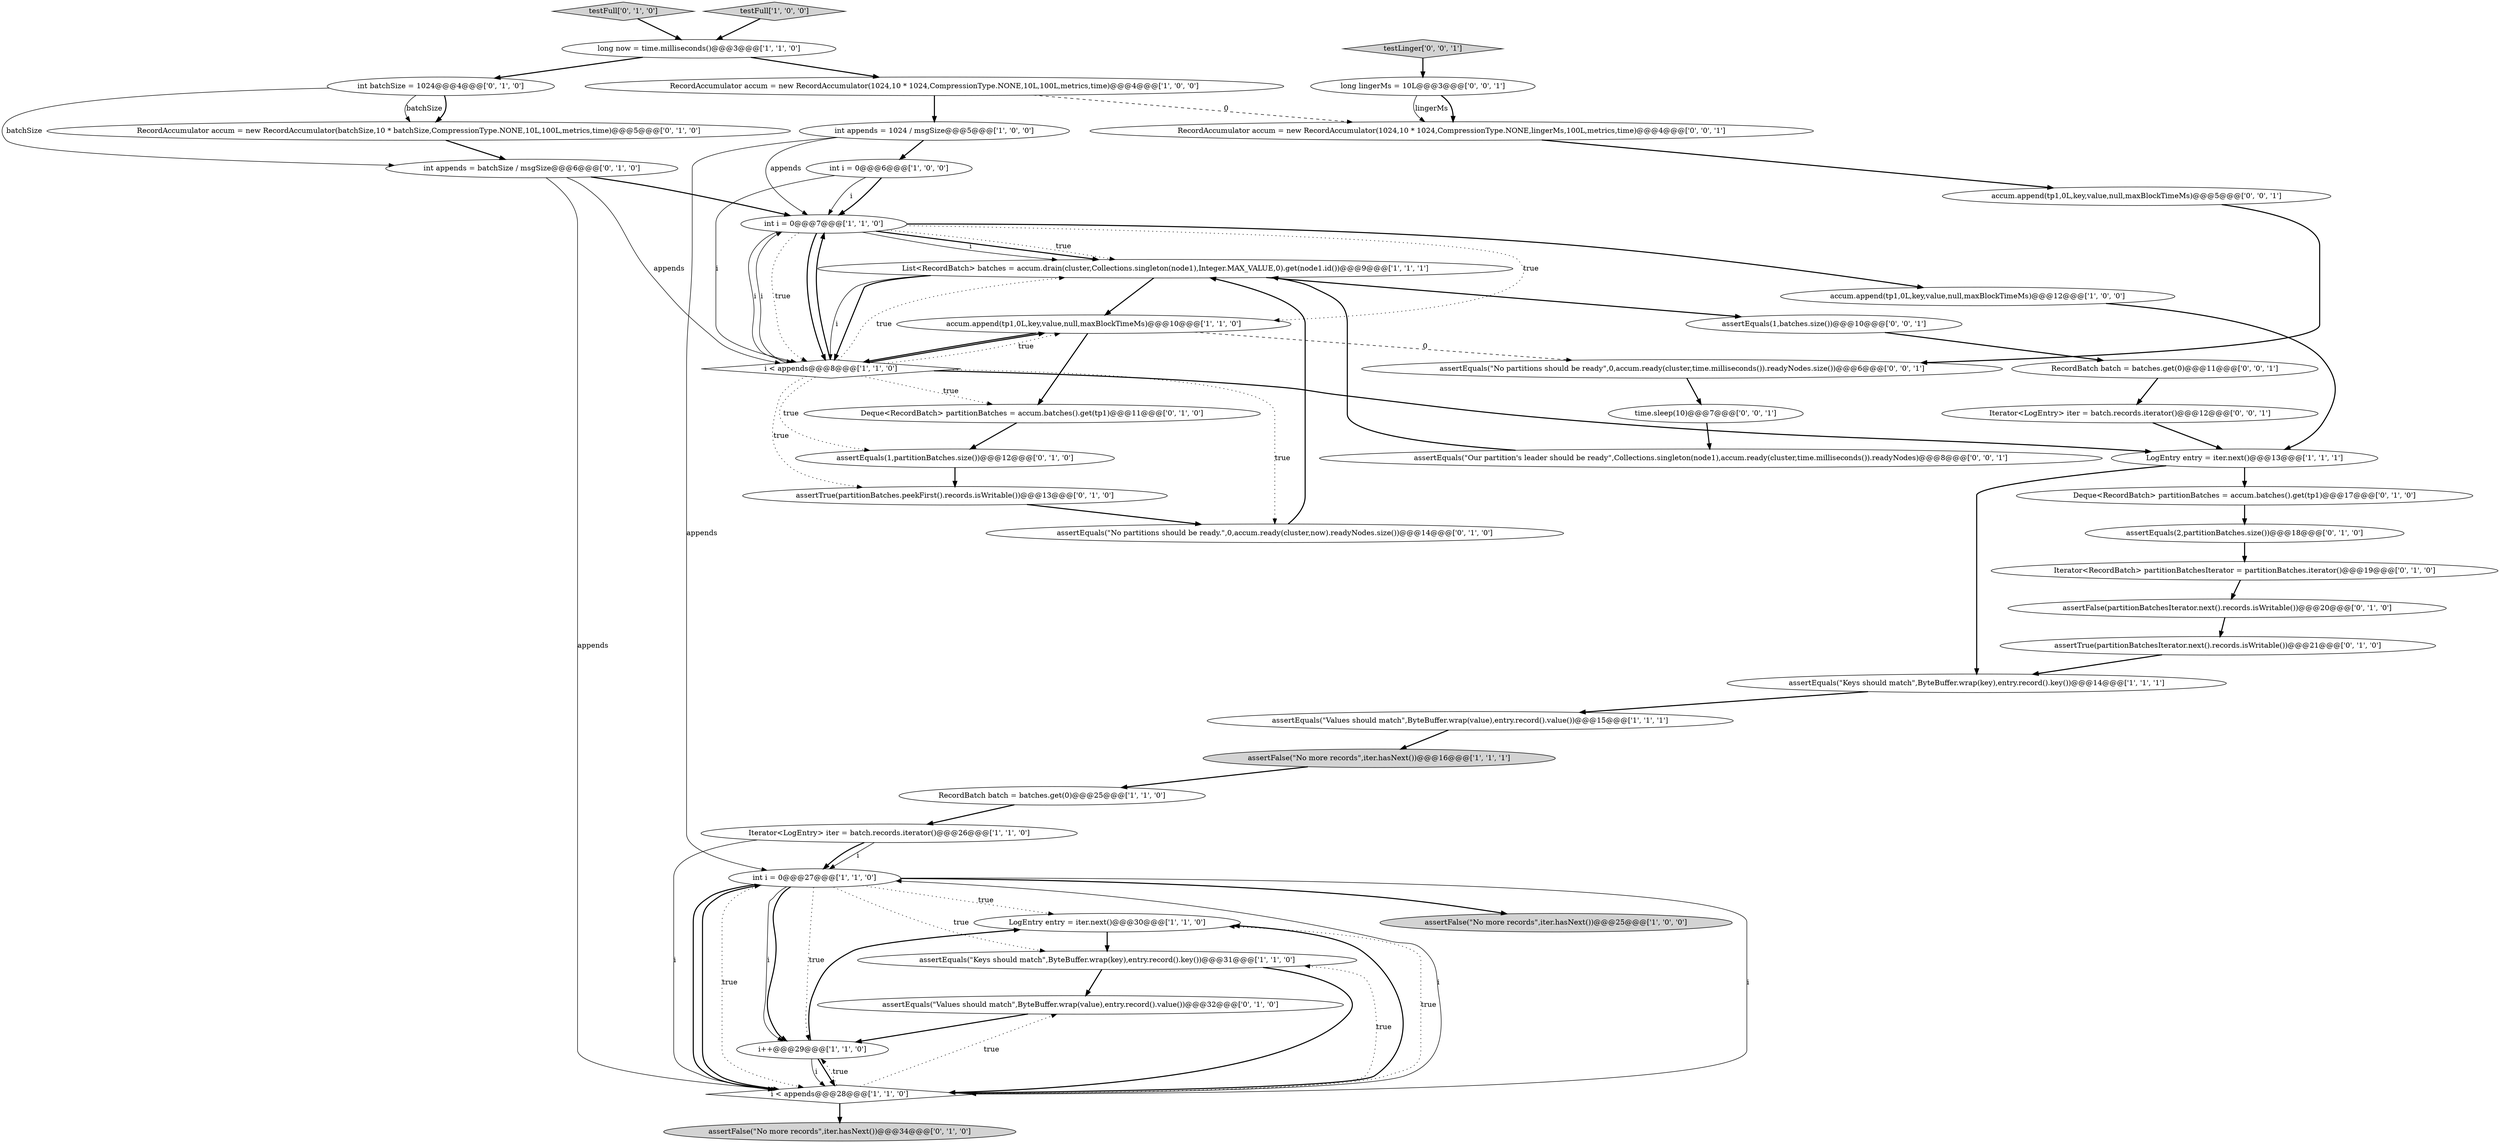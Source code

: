 digraph {
4 [style = filled, label = "int i = 0@@@7@@@['1', '1', '0']", fillcolor = white, shape = ellipse image = "AAA0AAABBB1BBB"];
33 [style = filled, label = "Deque<RecordBatch> partitionBatches = accum.batches().get(tp1)@@@17@@@['0', '1', '0']", fillcolor = white, shape = ellipse image = "AAA1AAABBB2BBB"];
10 [style = filled, label = "LogEntry entry = iter.next()@@@13@@@['1', '1', '1']", fillcolor = white, shape = ellipse image = "AAA0AAABBB1BBB"];
43 [style = filled, label = "assertEquals(\"No partitions should be ready\",0,accum.ready(cluster,time.milliseconds()).readyNodes.size())@@@6@@@['0', '0', '1']", fillcolor = white, shape = ellipse image = "AAA0AAABBB3BBB"];
35 [style = filled, label = "assertTrue(partitionBatchesIterator.next().records.isWritable())@@@21@@@['0', '1', '0']", fillcolor = white, shape = ellipse image = "AAA1AAABBB2BBB"];
41 [style = filled, label = "long lingerMs = 10L@@@3@@@['0', '0', '1']", fillcolor = white, shape = ellipse image = "AAA0AAABBB3BBB"];
37 [style = filled, label = "assertEquals(1,batches.size())@@@10@@@['0', '0', '1']", fillcolor = white, shape = ellipse image = "AAA0AAABBB3BBB"];
26 [style = filled, label = "testFull['0', '1', '0']", fillcolor = lightgray, shape = diamond image = "AAA0AAABBB2BBB"];
18 [style = filled, label = "Iterator<LogEntry> iter = batch.records.iterator()@@@26@@@['1', '1', '0']", fillcolor = white, shape = ellipse image = "AAA0AAABBB1BBB"];
34 [style = filled, label = "assertTrue(partitionBatches.peekFirst().records.isWritable())@@@13@@@['0', '1', '0']", fillcolor = white, shape = ellipse image = "AAA1AAABBB2BBB"];
11 [style = filled, label = "int i = 0@@@27@@@['1', '1', '0']", fillcolor = white, shape = ellipse image = "AAA0AAABBB1BBB"];
8 [style = filled, label = "int appends = 1024 / msgSize@@@5@@@['1', '0', '0']", fillcolor = white, shape = ellipse image = "AAA0AAABBB1BBB"];
29 [style = filled, label = "assertFalse(\"No more records\",iter.hasNext())@@@34@@@['0', '1', '0']", fillcolor = lightgray, shape = ellipse image = "AAA0AAABBB2BBB"];
46 [style = filled, label = "time.sleep(10)@@@7@@@['0', '0', '1']", fillcolor = white, shape = ellipse image = "AAA0AAABBB3BBB"];
19 [style = filled, label = "List<RecordBatch> batches = accum.drain(cluster,Collections.singleton(node1),Integer.MAX_VALUE,0).get(node1.id())@@@9@@@['1', '1', '1']", fillcolor = white, shape = ellipse image = "AAA0AAABBB1BBB"];
14 [style = filled, label = "assertFalse(\"No more records\",iter.hasNext())@@@25@@@['1', '0', '0']", fillcolor = lightgray, shape = ellipse image = "AAA0AAABBB1BBB"];
20 [style = filled, label = "int i = 0@@@6@@@['1', '0', '0']", fillcolor = white, shape = ellipse image = "AAA0AAABBB1BBB"];
42 [style = filled, label = "accum.append(tp1,0L,key,value,null,maxBlockTimeMs)@@@5@@@['0', '0', '1']", fillcolor = white, shape = ellipse image = "AAA0AAABBB3BBB"];
3 [style = filled, label = "LogEntry entry = iter.next()@@@30@@@['1', '1', '0']", fillcolor = white, shape = ellipse image = "AAA0AAABBB1BBB"];
7 [style = filled, label = "long now = time.milliseconds()@@@3@@@['1', '1', '0']", fillcolor = white, shape = ellipse image = "AAA0AAABBB1BBB"];
23 [style = filled, label = "int appends = batchSize / msgSize@@@6@@@['0', '1', '0']", fillcolor = white, shape = ellipse image = "AAA1AAABBB2BBB"];
9 [style = filled, label = "accum.append(tp1,0L,key,value,null,maxBlockTimeMs)@@@10@@@['1', '1', '0']", fillcolor = white, shape = ellipse image = "AAA0AAABBB1BBB"];
22 [style = filled, label = "assertEquals(1,partitionBatches.size())@@@12@@@['0', '1', '0']", fillcolor = white, shape = ellipse image = "AAA1AAABBB2BBB"];
39 [style = filled, label = "testLinger['0', '0', '1']", fillcolor = lightgray, shape = diamond image = "AAA0AAABBB3BBB"];
45 [style = filled, label = "RecordAccumulator accum = new RecordAccumulator(1024,10 * 1024,CompressionType.NONE,lingerMs,100L,metrics,time)@@@4@@@['0', '0', '1']", fillcolor = white, shape = ellipse image = "AAA0AAABBB3BBB"];
0 [style = filled, label = "i < appends@@@8@@@['1', '1', '0']", fillcolor = white, shape = diamond image = "AAA0AAABBB1BBB"];
36 [style = filled, label = "int batchSize = 1024@@@4@@@['0', '1', '0']", fillcolor = white, shape = ellipse image = "AAA0AAABBB2BBB"];
5 [style = filled, label = "assertEquals(\"Values should match\",ByteBuffer.wrap(value),entry.record().value())@@@15@@@['1', '1', '1']", fillcolor = white, shape = ellipse image = "AAA0AAABBB1BBB"];
12 [style = filled, label = "assertEquals(\"Keys should match\",ByteBuffer.wrap(key),entry.record().key())@@@31@@@['1', '1', '0']", fillcolor = white, shape = ellipse image = "AAA0AAABBB1BBB"];
17 [style = filled, label = "i++@@@29@@@['1', '1', '0']", fillcolor = white, shape = ellipse image = "AAA0AAABBB1BBB"];
16 [style = filled, label = "RecordAccumulator accum = new RecordAccumulator(1024,10 * 1024,CompressionType.NONE,10L,100L,metrics,time)@@@4@@@['1', '0', '0']", fillcolor = white, shape = ellipse image = "AAA0AAABBB1BBB"];
44 [style = filled, label = "Iterator<LogEntry> iter = batch.records.iterator()@@@12@@@['0', '0', '1']", fillcolor = white, shape = ellipse image = "AAA0AAABBB3BBB"];
13 [style = filled, label = "testFull['1', '0', '0']", fillcolor = lightgray, shape = diamond image = "AAA0AAABBB1BBB"];
24 [style = filled, label = "assertEquals(2,partitionBatches.size())@@@18@@@['0', '1', '0']", fillcolor = white, shape = ellipse image = "AAA1AAABBB2BBB"];
32 [style = filled, label = "assertEquals(\"Values should match\",ByteBuffer.wrap(value),entry.record().value())@@@32@@@['0', '1', '0']", fillcolor = white, shape = ellipse image = "AAA0AAABBB2BBB"];
2 [style = filled, label = "RecordBatch batch = batches.get(0)@@@25@@@['1', '1', '0']", fillcolor = white, shape = ellipse image = "AAA0AAABBB1BBB"];
28 [style = filled, label = "RecordAccumulator accum = new RecordAccumulator(batchSize,10 * batchSize,CompressionType.NONE,10L,100L,metrics,time)@@@5@@@['0', '1', '0']", fillcolor = white, shape = ellipse image = "AAA0AAABBB2BBB"];
38 [style = filled, label = "RecordBatch batch = batches.get(0)@@@11@@@['0', '0', '1']", fillcolor = white, shape = ellipse image = "AAA0AAABBB3BBB"];
40 [style = filled, label = "assertEquals(\"Our partition's leader should be ready\",Collections.singleton(node1),accum.ready(cluster,time.milliseconds()).readyNodes)@@@8@@@['0', '0', '1']", fillcolor = white, shape = ellipse image = "AAA0AAABBB3BBB"];
1 [style = filled, label = "assertFalse(\"No more records\",iter.hasNext())@@@16@@@['1', '1', '1']", fillcolor = lightgray, shape = ellipse image = "AAA0AAABBB1BBB"];
27 [style = filled, label = "Iterator<RecordBatch> partitionBatchesIterator = partitionBatches.iterator()@@@19@@@['0', '1', '0']", fillcolor = white, shape = ellipse image = "AAA1AAABBB2BBB"];
30 [style = filled, label = "Deque<RecordBatch> partitionBatches = accum.batches().get(tp1)@@@11@@@['0', '1', '0']", fillcolor = white, shape = ellipse image = "AAA1AAABBB2BBB"];
21 [style = filled, label = "accum.append(tp1,0L,key,value,null,maxBlockTimeMs)@@@12@@@['1', '0', '0']", fillcolor = white, shape = ellipse image = "AAA0AAABBB1BBB"];
31 [style = filled, label = "assertFalse(partitionBatchesIterator.next().records.isWritable())@@@20@@@['0', '1', '0']", fillcolor = white, shape = ellipse image = "AAA1AAABBB2BBB"];
6 [style = filled, label = "i < appends@@@28@@@['1', '1', '0']", fillcolor = white, shape = diamond image = "AAA0AAABBB1BBB"];
15 [style = filled, label = "assertEquals(\"Keys should match\",ByteBuffer.wrap(key),entry.record().key())@@@14@@@['1', '1', '1']", fillcolor = white, shape = ellipse image = "AAA0AAABBB1BBB"];
25 [style = filled, label = "assertEquals(\"No partitions should be ready.\",0,accum.ready(cluster,now).readyNodes.size())@@@14@@@['0', '1', '0']", fillcolor = white, shape = ellipse image = "AAA0AAABBB2BBB"];
0->4 [style = bold, label=""];
0->4 [style = solid, label="i"];
25->19 [style = bold, label=""];
5->1 [style = bold, label=""];
43->46 [style = bold, label=""];
4->0 [style = solid, label="i"];
19->0 [style = bold, label=""];
17->3 [style = bold, label=""];
4->0 [style = dotted, label="true"];
9->30 [style = bold, label=""];
46->40 [style = bold, label=""];
39->41 [style = bold, label=""];
7->36 [style = bold, label=""];
12->32 [style = bold, label=""];
4->19 [style = bold, label=""];
20->4 [style = solid, label="i"];
36->28 [style = bold, label=""];
18->11 [style = solid, label="i"];
4->9 [style = dotted, label="true"];
10->15 [style = bold, label=""];
24->27 [style = bold, label=""];
36->23 [style = solid, label="batchSize"];
34->25 [style = bold, label=""];
33->24 [style = bold, label=""];
4->21 [style = bold, label=""];
23->4 [style = bold, label=""];
8->20 [style = bold, label=""];
1->2 [style = bold, label=""];
6->11 [style = solid, label="i"];
17->6 [style = solid, label="i"];
41->45 [style = bold, label=""];
11->12 [style = dotted, label="true"];
36->28 [style = solid, label="batchSize"];
6->11 [style = bold, label=""];
20->4 [style = bold, label=""];
7->16 [style = bold, label=""];
16->8 [style = bold, label=""];
19->0 [style = solid, label="i"];
11->6 [style = solid, label="i"];
11->17 [style = bold, label=""];
11->6 [style = bold, label=""];
6->17 [style = dotted, label="true"];
44->10 [style = bold, label=""];
37->38 [style = bold, label=""];
6->29 [style = bold, label=""];
0->9 [style = dotted, label="true"];
17->6 [style = bold, label=""];
20->0 [style = solid, label="i"];
11->6 [style = dotted, label="true"];
4->19 [style = dotted, label="true"];
15->5 [style = bold, label=""];
35->15 [style = bold, label=""];
0->34 [style = dotted, label="true"];
6->12 [style = dotted, label="true"];
0->19 [style = dotted, label="true"];
4->19 [style = solid, label="i"];
11->3 [style = dotted, label="true"];
16->45 [style = dashed, label="0"];
0->22 [style = dotted, label="true"];
19->37 [style = bold, label=""];
23->0 [style = solid, label="appends"];
28->23 [style = bold, label=""];
8->4 [style = solid, label="appends"];
9->0 [style = bold, label=""];
11->17 [style = dotted, label="true"];
11->14 [style = bold, label=""];
21->10 [style = bold, label=""];
9->43 [style = dashed, label="0"];
38->44 [style = bold, label=""];
3->12 [style = bold, label=""];
6->3 [style = bold, label=""];
23->6 [style = solid, label="appends"];
27->31 [style = bold, label=""];
18->11 [style = bold, label=""];
12->6 [style = bold, label=""];
0->25 [style = dotted, label="true"];
13->7 [style = bold, label=""];
19->9 [style = bold, label=""];
11->17 [style = solid, label="i"];
6->32 [style = dotted, label="true"];
0->9 [style = bold, label=""];
18->6 [style = solid, label="i"];
42->43 [style = bold, label=""];
30->22 [style = bold, label=""];
0->30 [style = dotted, label="true"];
0->10 [style = bold, label=""];
41->45 [style = solid, label="lingerMs"];
31->35 [style = bold, label=""];
2->18 [style = bold, label=""];
22->34 [style = bold, label=""];
45->42 [style = bold, label=""];
32->17 [style = bold, label=""];
6->3 [style = dotted, label="true"];
26->7 [style = bold, label=""];
40->19 [style = bold, label=""];
8->11 [style = solid, label="appends"];
10->33 [style = bold, label=""];
4->0 [style = bold, label=""];
}

